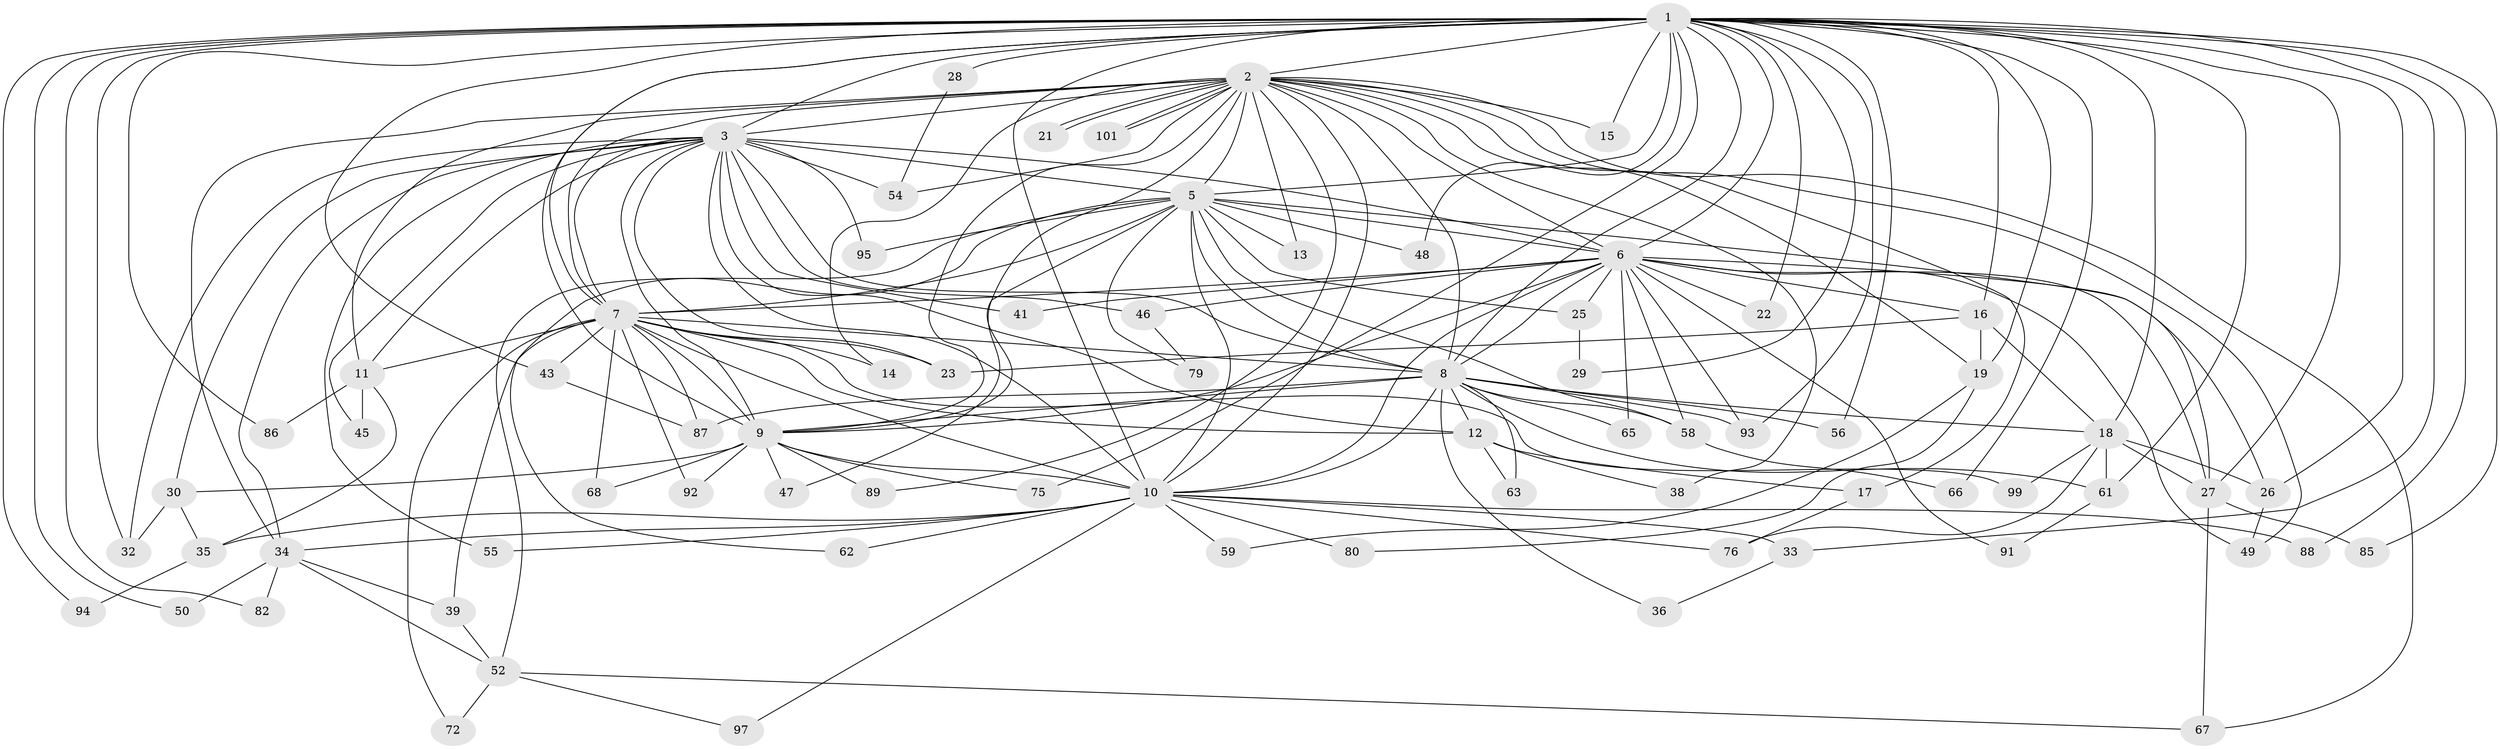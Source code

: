 // Generated by graph-tools (version 1.1) at 2025/23/03/03/25 07:23:41]
// undirected, 74 vertices, 185 edges
graph export_dot {
graph [start="1"]
  node [color=gray90,style=filled];
  1 [super="+4"];
  2 [super="+64"];
  3 [super="+20"];
  5 [super="+42"];
  6 [super="+81"];
  7 [super="+70"];
  8 [super="+44"];
  9 [super="+37"];
  10 [super="+90"];
  11 [super="+100"];
  12 [super="+31"];
  13;
  14 [super="+73"];
  15;
  16 [super="+24"];
  17;
  18 [super="+40"];
  19 [super="+74"];
  21;
  22;
  23;
  25;
  26 [super="+83"];
  27 [super="+53"];
  28;
  29;
  30 [super="+69"];
  32 [super="+57"];
  33;
  34 [super="+71"];
  35;
  36;
  38;
  39;
  41;
  43 [super="+96"];
  45;
  46;
  47;
  48;
  49 [super="+51"];
  50;
  52 [super="+103"];
  54 [super="+78"];
  55;
  56;
  58 [super="+60"];
  59;
  61 [super="+84"];
  62;
  63;
  65;
  66;
  67 [super="+77"];
  68;
  72;
  75;
  76 [super="+98"];
  79;
  80;
  82;
  85;
  86;
  87;
  88;
  89;
  91;
  92;
  93 [super="+102"];
  94;
  95;
  97;
  99;
  101;
  1 -- 2 [weight=2];
  1 -- 3 [weight=2];
  1 -- 5 [weight=2];
  1 -- 6 [weight=2];
  1 -- 7 [weight=2];
  1 -- 8 [weight=2];
  1 -- 9 [weight=2];
  1 -- 10 [weight=2];
  1 -- 15;
  1 -- 16 [weight=2];
  1 -- 22;
  1 -- 28 [weight=2];
  1 -- 29;
  1 -- 43;
  1 -- 50;
  1 -- 61;
  1 -- 75;
  1 -- 85;
  1 -- 86;
  1 -- 88;
  1 -- 93;
  1 -- 94;
  1 -- 66;
  1 -- 18;
  1 -- 19;
  1 -- 82;
  1 -- 26;
  1 -- 32;
  1 -- 33;
  1 -- 48;
  1 -- 56;
  1 -- 27;
  2 -- 3 [weight=2];
  2 -- 5;
  2 -- 6 [weight=2];
  2 -- 7;
  2 -- 8;
  2 -- 9;
  2 -- 10;
  2 -- 13;
  2 -- 14 [weight=2];
  2 -- 15;
  2 -- 17;
  2 -- 19;
  2 -- 21;
  2 -- 21;
  2 -- 38;
  2 -- 47;
  2 -- 49;
  2 -- 89;
  2 -- 101;
  2 -- 101;
  2 -- 67;
  2 -- 11;
  2 -- 54;
  2 -- 34;
  3 -- 5;
  3 -- 6;
  3 -- 7;
  3 -- 8;
  3 -- 9;
  3 -- 10;
  3 -- 11;
  3 -- 12;
  3 -- 23;
  3 -- 34;
  3 -- 41;
  3 -- 54;
  3 -- 55;
  3 -- 95;
  3 -- 30;
  3 -- 45;
  3 -- 46;
  3 -- 32;
  5 -- 6;
  5 -- 7 [weight=2];
  5 -- 8;
  5 -- 9;
  5 -- 10;
  5 -- 13;
  5 -- 25;
  5 -- 27;
  5 -- 48;
  5 -- 58;
  5 -- 62;
  5 -- 79;
  5 -- 95;
  5 -- 52;
  6 -- 7;
  6 -- 8;
  6 -- 9;
  6 -- 10;
  6 -- 22;
  6 -- 25;
  6 -- 26;
  6 -- 41;
  6 -- 46;
  6 -- 49;
  6 -- 58;
  6 -- 65;
  6 -- 91;
  6 -- 93;
  6 -- 27;
  6 -- 16;
  7 -- 8 [weight=2];
  7 -- 9;
  7 -- 10;
  7 -- 11;
  7 -- 12;
  7 -- 14;
  7 -- 39;
  7 -- 43;
  7 -- 68;
  7 -- 72;
  7 -- 87;
  7 -- 99;
  7 -- 23;
  7 -- 92;
  8 -- 9;
  8 -- 10 [weight=2];
  8 -- 36;
  8 -- 61;
  8 -- 63;
  8 -- 65;
  8 -- 87;
  8 -- 58;
  8 -- 18;
  8 -- 56;
  8 -- 12;
  8 -- 93;
  9 -- 10 [weight=2];
  9 -- 30;
  9 -- 47;
  9 -- 68;
  9 -- 75;
  9 -- 89;
  9 -- 92;
  10 -- 33;
  10 -- 34;
  10 -- 35;
  10 -- 55;
  10 -- 59;
  10 -- 62;
  10 -- 80;
  10 -- 88;
  10 -- 97;
  10 -- 76;
  11 -- 35;
  11 -- 45;
  11 -- 86;
  12 -- 17;
  12 -- 38;
  12 -- 63;
  16 -- 18;
  16 -- 23;
  16 -- 19;
  17 -- 76;
  18 -- 27;
  18 -- 99;
  18 -- 76;
  18 -- 61;
  18 -- 26;
  19 -- 59;
  19 -- 80;
  25 -- 29;
  26 -- 49;
  27 -- 67;
  27 -- 85;
  28 -- 54;
  30 -- 32;
  30 -- 35;
  33 -- 36;
  34 -- 39;
  34 -- 50;
  34 -- 52;
  34 -- 82;
  35 -- 94;
  39 -- 52;
  43 -- 87;
  46 -- 79;
  52 -- 72;
  52 -- 97;
  52 -- 67;
  58 -- 66;
  61 -- 91;
}
